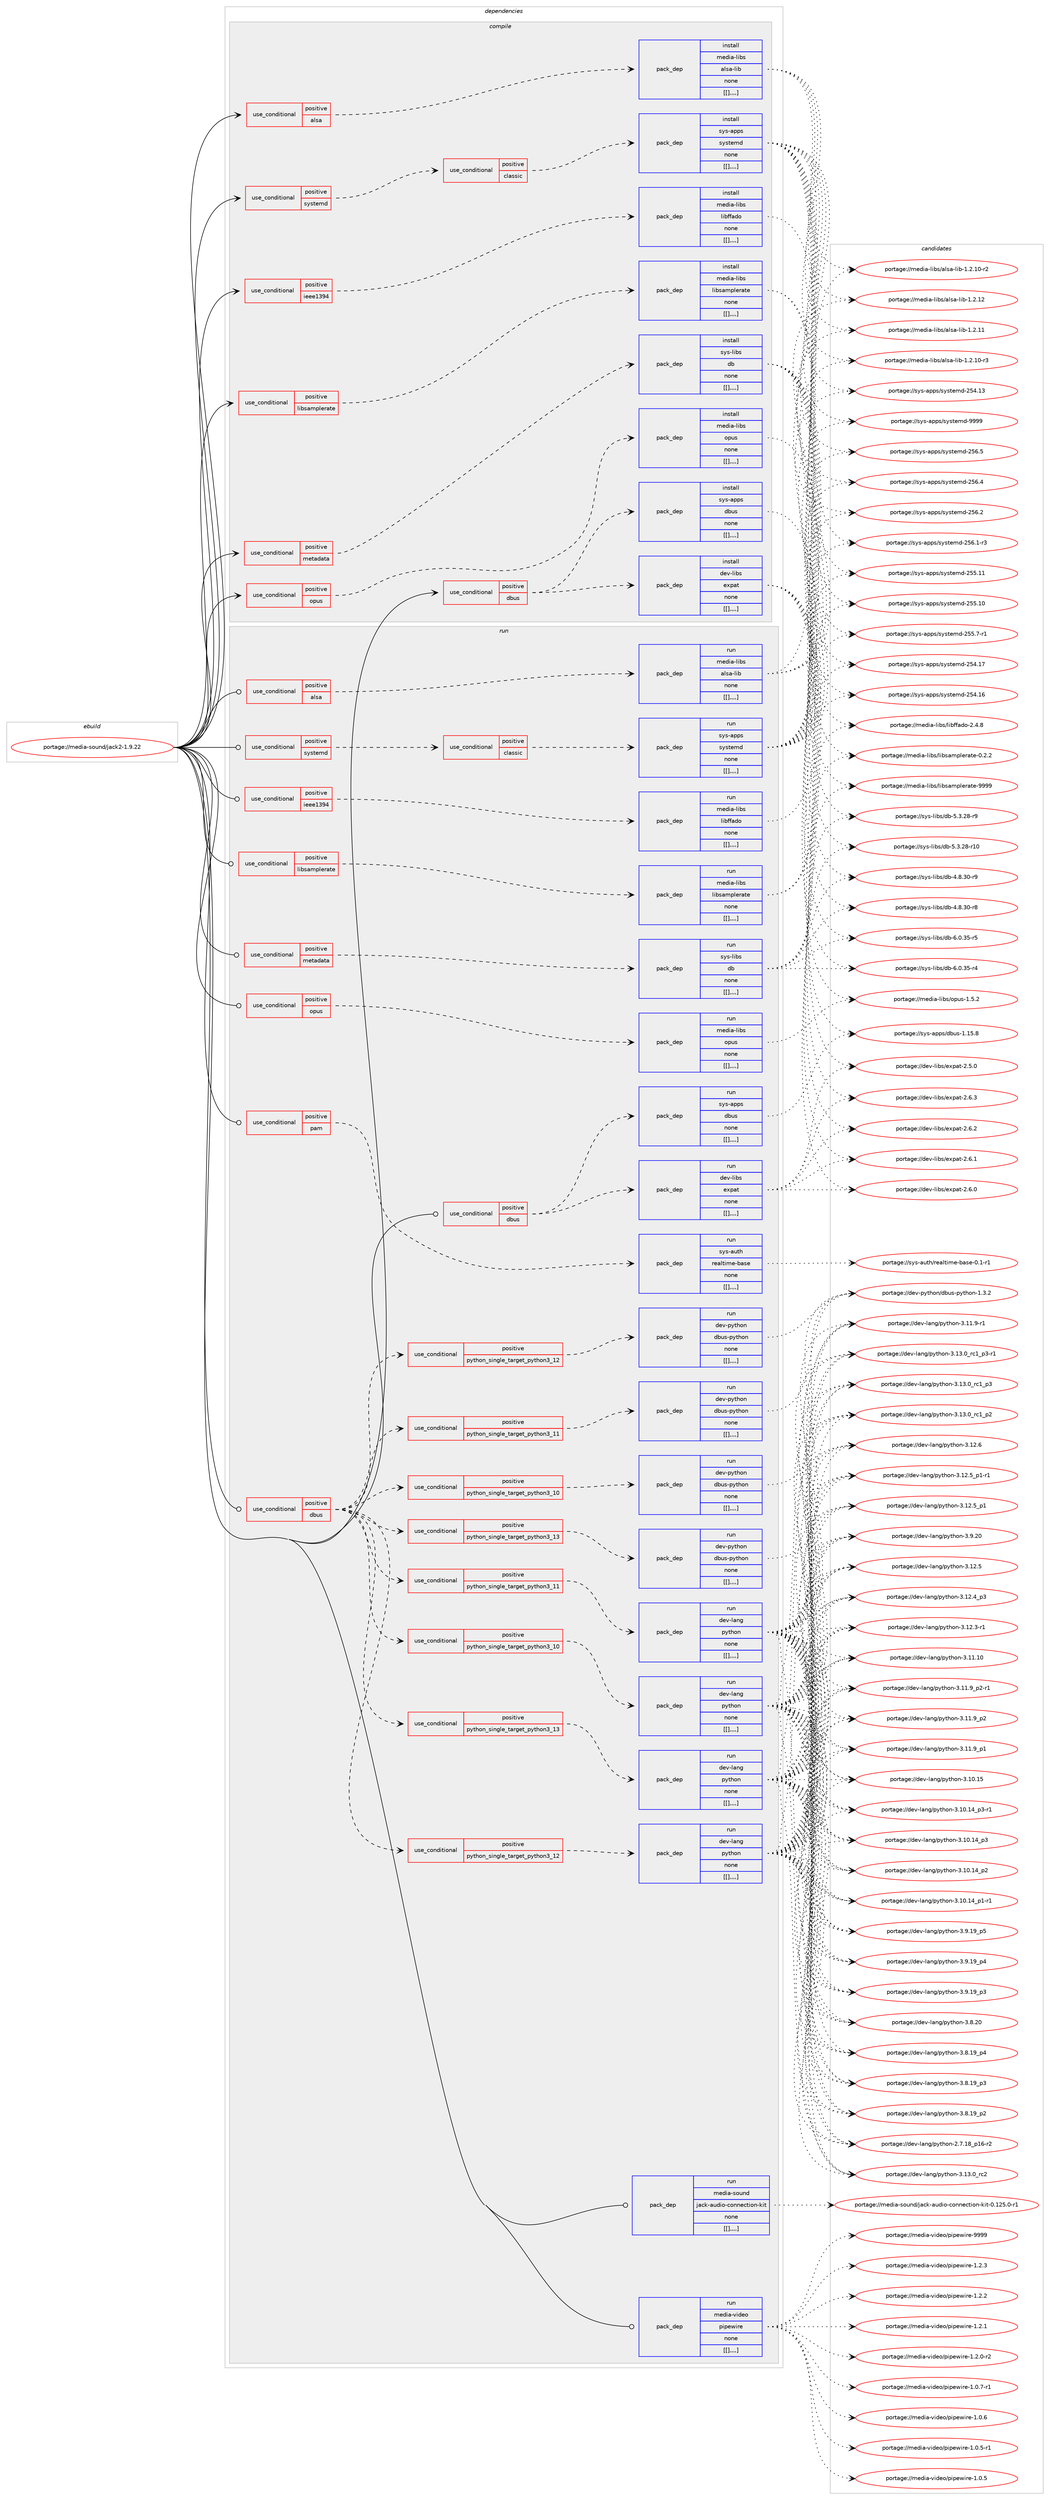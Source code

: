 digraph prolog {

# *************
# Graph options
# *************

newrank=true;
concentrate=true;
compound=true;
graph [rankdir=LR,fontname=Helvetica,fontsize=10,ranksep=1.5];#, ranksep=2.5, nodesep=0.2];
edge  [arrowhead=vee];
node  [fontname=Helvetica,fontsize=10];

# **********
# The ebuild
# **********

subgraph cluster_leftcol {
color=gray;
label=<<i>ebuild</i>>;
id [label="portage://media-sound/jack2-1.9.22", color=red, width=4, href="../media-sound/jack2-1.9.22.svg"];
}

# ****************
# The dependencies
# ****************

subgraph cluster_midcol {
color=gray;
label=<<i>dependencies</i>>;
subgraph cluster_compile {
fillcolor="#eeeeee";
style=filled;
label=<<i>compile</i>>;
subgraph cond83923 {
dependency332963 [label=<<TABLE BORDER="0" CELLBORDER="1" CELLSPACING="0" CELLPADDING="4"><TR><TD ROWSPAN="3" CELLPADDING="10">use_conditional</TD></TR><TR><TD>positive</TD></TR><TR><TD>alsa</TD></TR></TABLE>>, shape=none, color=red];
subgraph pack246423 {
dependency332964 [label=<<TABLE BORDER="0" CELLBORDER="1" CELLSPACING="0" CELLPADDING="4" WIDTH="220"><TR><TD ROWSPAN="6" CELLPADDING="30">pack_dep</TD></TR><TR><TD WIDTH="110">install</TD></TR><TR><TD>media-libs</TD></TR><TR><TD>alsa-lib</TD></TR><TR><TD>none</TD></TR><TR><TD>[[],,,,]</TD></TR></TABLE>>, shape=none, color=blue];
}
dependency332963:e -> dependency332964:w [weight=20,style="dashed",arrowhead="vee"];
}
id:e -> dependency332963:w [weight=20,style="solid",arrowhead="vee"];
subgraph cond83924 {
dependency332965 [label=<<TABLE BORDER="0" CELLBORDER="1" CELLSPACING="0" CELLPADDING="4"><TR><TD ROWSPAN="3" CELLPADDING="10">use_conditional</TD></TR><TR><TD>positive</TD></TR><TR><TD>dbus</TD></TR></TABLE>>, shape=none, color=red];
subgraph pack246424 {
dependency332966 [label=<<TABLE BORDER="0" CELLBORDER="1" CELLSPACING="0" CELLPADDING="4" WIDTH="220"><TR><TD ROWSPAN="6" CELLPADDING="30">pack_dep</TD></TR><TR><TD WIDTH="110">install</TD></TR><TR><TD>dev-libs</TD></TR><TR><TD>expat</TD></TR><TR><TD>none</TD></TR><TR><TD>[[],,,,]</TD></TR></TABLE>>, shape=none, color=blue];
}
dependency332965:e -> dependency332966:w [weight=20,style="dashed",arrowhead="vee"];
subgraph pack246425 {
dependency332967 [label=<<TABLE BORDER="0" CELLBORDER="1" CELLSPACING="0" CELLPADDING="4" WIDTH="220"><TR><TD ROWSPAN="6" CELLPADDING="30">pack_dep</TD></TR><TR><TD WIDTH="110">install</TD></TR><TR><TD>sys-apps</TD></TR><TR><TD>dbus</TD></TR><TR><TD>none</TD></TR><TR><TD>[[],,,,]</TD></TR></TABLE>>, shape=none, color=blue];
}
dependency332965:e -> dependency332967:w [weight=20,style="dashed",arrowhead="vee"];
}
id:e -> dependency332965:w [weight=20,style="solid",arrowhead="vee"];
subgraph cond83925 {
dependency332968 [label=<<TABLE BORDER="0" CELLBORDER="1" CELLSPACING="0" CELLPADDING="4"><TR><TD ROWSPAN="3" CELLPADDING="10">use_conditional</TD></TR><TR><TD>positive</TD></TR><TR><TD>ieee1394</TD></TR></TABLE>>, shape=none, color=red];
subgraph pack246426 {
dependency332969 [label=<<TABLE BORDER="0" CELLBORDER="1" CELLSPACING="0" CELLPADDING="4" WIDTH="220"><TR><TD ROWSPAN="6" CELLPADDING="30">pack_dep</TD></TR><TR><TD WIDTH="110">install</TD></TR><TR><TD>media-libs</TD></TR><TR><TD>libffado</TD></TR><TR><TD>none</TD></TR><TR><TD>[[],,,,]</TD></TR></TABLE>>, shape=none, color=blue];
}
dependency332968:e -> dependency332969:w [weight=20,style="dashed",arrowhead="vee"];
}
id:e -> dependency332968:w [weight=20,style="solid",arrowhead="vee"];
subgraph cond83926 {
dependency332970 [label=<<TABLE BORDER="0" CELLBORDER="1" CELLSPACING="0" CELLPADDING="4"><TR><TD ROWSPAN="3" CELLPADDING="10">use_conditional</TD></TR><TR><TD>positive</TD></TR><TR><TD>libsamplerate</TD></TR></TABLE>>, shape=none, color=red];
subgraph pack246427 {
dependency332971 [label=<<TABLE BORDER="0" CELLBORDER="1" CELLSPACING="0" CELLPADDING="4" WIDTH="220"><TR><TD ROWSPAN="6" CELLPADDING="30">pack_dep</TD></TR><TR><TD WIDTH="110">install</TD></TR><TR><TD>media-libs</TD></TR><TR><TD>libsamplerate</TD></TR><TR><TD>none</TD></TR><TR><TD>[[],,,,]</TD></TR></TABLE>>, shape=none, color=blue];
}
dependency332970:e -> dependency332971:w [weight=20,style="dashed",arrowhead="vee"];
}
id:e -> dependency332970:w [weight=20,style="solid",arrowhead="vee"];
subgraph cond83927 {
dependency332972 [label=<<TABLE BORDER="0" CELLBORDER="1" CELLSPACING="0" CELLPADDING="4"><TR><TD ROWSPAN="3" CELLPADDING="10">use_conditional</TD></TR><TR><TD>positive</TD></TR><TR><TD>metadata</TD></TR></TABLE>>, shape=none, color=red];
subgraph pack246428 {
dependency332973 [label=<<TABLE BORDER="0" CELLBORDER="1" CELLSPACING="0" CELLPADDING="4" WIDTH="220"><TR><TD ROWSPAN="6" CELLPADDING="30">pack_dep</TD></TR><TR><TD WIDTH="110">install</TD></TR><TR><TD>sys-libs</TD></TR><TR><TD>db</TD></TR><TR><TD>none</TD></TR><TR><TD>[[],,,,]</TD></TR></TABLE>>, shape=none, color=blue];
}
dependency332972:e -> dependency332973:w [weight=20,style="dashed",arrowhead="vee"];
}
id:e -> dependency332972:w [weight=20,style="solid",arrowhead="vee"];
subgraph cond83928 {
dependency332974 [label=<<TABLE BORDER="0" CELLBORDER="1" CELLSPACING="0" CELLPADDING="4"><TR><TD ROWSPAN="3" CELLPADDING="10">use_conditional</TD></TR><TR><TD>positive</TD></TR><TR><TD>opus</TD></TR></TABLE>>, shape=none, color=red];
subgraph pack246429 {
dependency332975 [label=<<TABLE BORDER="0" CELLBORDER="1" CELLSPACING="0" CELLPADDING="4" WIDTH="220"><TR><TD ROWSPAN="6" CELLPADDING="30">pack_dep</TD></TR><TR><TD WIDTH="110">install</TD></TR><TR><TD>media-libs</TD></TR><TR><TD>opus</TD></TR><TR><TD>none</TD></TR><TR><TD>[[],,,,]</TD></TR></TABLE>>, shape=none, color=blue];
}
dependency332974:e -> dependency332975:w [weight=20,style="dashed",arrowhead="vee"];
}
id:e -> dependency332974:w [weight=20,style="solid",arrowhead="vee"];
subgraph cond83929 {
dependency332976 [label=<<TABLE BORDER="0" CELLBORDER="1" CELLSPACING="0" CELLPADDING="4"><TR><TD ROWSPAN="3" CELLPADDING="10">use_conditional</TD></TR><TR><TD>positive</TD></TR><TR><TD>systemd</TD></TR></TABLE>>, shape=none, color=red];
subgraph cond83930 {
dependency332977 [label=<<TABLE BORDER="0" CELLBORDER="1" CELLSPACING="0" CELLPADDING="4"><TR><TD ROWSPAN="3" CELLPADDING="10">use_conditional</TD></TR><TR><TD>positive</TD></TR><TR><TD>classic</TD></TR></TABLE>>, shape=none, color=red];
subgraph pack246430 {
dependency332978 [label=<<TABLE BORDER="0" CELLBORDER="1" CELLSPACING="0" CELLPADDING="4" WIDTH="220"><TR><TD ROWSPAN="6" CELLPADDING="30">pack_dep</TD></TR><TR><TD WIDTH="110">install</TD></TR><TR><TD>sys-apps</TD></TR><TR><TD>systemd</TD></TR><TR><TD>none</TD></TR><TR><TD>[[],,,,]</TD></TR></TABLE>>, shape=none, color=blue];
}
dependency332977:e -> dependency332978:w [weight=20,style="dashed",arrowhead="vee"];
}
dependency332976:e -> dependency332977:w [weight=20,style="dashed",arrowhead="vee"];
}
id:e -> dependency332976:w [weight=20,style="solid",arrowhead="vee"];
}
subgraph cluster_compileandrun {
fillcolor="#eeeeee";
style=filled;
label=<<i>compile and run</i>>;
}
subgraph cluster_run {
fillcolor="#eeeeee";
style=filled;
label=<<i>run</i>>;
subgraph cond83931 {
dependency332979 [label=<<TABLE BORDER="0" CELLBORDER="1" CELLSPACING="0" CELLPADDING="4"><TR><TD ROWSPAN="3" CELLPADDING="10">use_conditional</TD></TR><TR><TD>positive</TD></TR><TR><TD>alsa</TD></TR></TABLE>>, shape=none, color=red];
subgraph pack246431 {
dependency332980 [label=<<TABLE BORDER="0" CELLBORDER="1" CELLSPACING="0" CELLPADDING="4" WIDTH="220"><TR><TD ROWSPAN="6" CELLPADDING="30">pack_dep</TD></TR><TR><TD WIDTH="110">run</TD></TR><TR><TD>media-libs</TD></TR><TR><TD>alsa-lib</TD></TR><TR><TD>none</TD></TR><TR><TD>[[],,,,]</TD></TR></TABLE>>, shape=none, color=blue];
}
dependency332979:e -> dependency332980:w [weight=20,style="dashed",arrowhead="vee"];
}
id:e -> dependency332979:w [weight=20,style="solid",arrowhead="odot"];
subgraph cond83932 {
dependency332981 [label=<<TABLE BORDER="0" CELLBORDER="1" CELLSPACING="0" CELLPADDING="4"><TR><TD ROWSPAN="3" CELLPADDING="10">use_conditional</TD></TR><TR><TD>positive</TD></TR><TR><TD>dbus</TD></TR></TABLE>>, shape=none, color=red];
subgraph cond83933 {
dependency332982 [label=<<TABLE BORDER="0" CELLBORDER="1" CELLSPACING="0" CELLPADDING="4"><TR><TD ROWSPAN="3" CELLPADDING="10">use_conditional</TD></TR><TR><TD>positive</TD></TR><TR><TD>python_single_target_python3_10</TD></TR></TABLE>>, shape=none, color=red];
subgraph pack246432 {
dependency332983 [label=<<TABLE BORDER="0" CELLBORDER="1" CELLSPACING="0" CELLPADDING="4" WIDTH="220"><TR><TD ROWSPAN="6" CELLPADDING="30">pack_dep</TD></TR><TR><TD WIDTH="110">run</TD></TR><TR><TD>dev-lang</TD></TR><TR><TD>python</TD></TR><TR><TD>none</TD></TR><TR><TD>[[],,,,]</TD></TR></TABLE>>, shape=none, color=blue];
}
dependency332982:e -> dependency332983:w [weight=20,style="dashed",arrowhead="vee"];
}
dependency332981:e -> dependency332982:w [weight=20,style="dashed",arrowhead="vee"];
subgraph cond83934 {
dependency332984 [label=<<TABLE BORDER="0" CELLBORDER="1" CELLSPACING="0" CELLPADDING="4"><TR><TD ROWSPAN="3" CELLPADDING="10">use_conditional</TD></TR><TR><TD>positive</TD></TR><TR><TD>python_single_target_python3_11</TD></TR></TABLE>>, shape=none, color=red];
subgraph pack246433 {
dependency332985 [label=<<TABLE BORDER="0" CELLBORDER="1" CELLSPACING="0" CELLPADDING="4" WIDTH="220"><TR><TD ROWSPAN="6" CELLPADDING="30">pack_dep</TD></TR><TR><TD WIDTH="110">run</TD></TR><TR><TD>dev-lang</TD></TR><TR><TD>python</TD></TR><TR><TD>none</TD></TR><TR><TD>[[],,,,]</TD></TR></TABLE>>, shape=none, color=blue];
}
dependency332984:e -> dependency332985:w [weight=20,style="dashed",arrowhead="vee"];
}
dependency332981:e -> dependency332984:w [weight=20,style="dashed",arrowhead="vee"];
subgraph cond83935 {
dependency332986 [label=<<TABLE BORDER="0" CELLBORDER="1" CELLSPACING="0" CELLPADDING="4"><TR><TD ROWSPAN="3" CELLPADDING="10">use_conditional</TD></TR><TR><TD>positive</TD></TR><TR><TD>python_single_target_python3_12</TD></TR></TABLE>>, shape=none, color=red];
subgraph pack246434 {
dependency332987 [label=<<TABLE BORDER="0" CELLBORDER="1" CELLSPACING="0" CELLPADDING="4" WIDTH="220"><TR><TD ROWSPAN="6" CELLPADDING="30">pack_dep</TD></TR><TR><TD WIDTH="110">run</TD></TR><TR><TD>dev-lang</TD></TR><TR><TD>python</TD></TR><TR><TD>none</TD></TR><TR><TD>[[],,,,]</TD></TR></TABLE>>, shape=none, color=blue];
}
dependency332986:e -> dependency332987:w [weight=20,style="dashed",arrowhead="vee"];
}
dependency332981:e -> dependency332986:w [weight=20,style="dashed",arrowhead="vee"];
subgraph cond83936 {
dependency332988 [label=<<TABLE BORDER="0" CELLBORDER="1" CELLSPACING="0" CELLPADDING="4"><TR><TD ROWSPAN="3" CELLPADDING="10">use_conditional</TD></TR><TR><TD>positive</TD></TR><TR><TD>python_single_target_python3_13</TD></TR></TABLE>>, shape=none, color=red];
subgraph pack246435 {
dependency332989 [label=<<TABLE BORDER="0" CELLBORDER="1" CELLSPACING="0" CELLPADDING="4" WIDTH="220"><TR><TD ROWSPAN="6" CELLPADDING="30">pack_dep</TD></TR><TR><TD WIDTH="110">run</TD></TR><TR><TD>dev-lang</TD></TR><TR><TD>python</TD></TR><TR><TD>none</TD></TR><TR><TD>[[],,,,]</TD></TR></TABLE>>, shape=none, color=blue];
}
dependency332988:e -> dependency332989:w [weight=20,style="dashed",arrowhead="vee"];
}
dependency332981:e -> dependency332988:w [weight=20,style="dashed",arrowhead="vee"];
subgraph cond83937 {
dependency332990 [label=<<TABLE BORDER="0" CELLBORDER="1" CELLSPACING="0" CELLPADDING="4"><TR><TD ROWSPAN="3" CELLPADDING="10">use_conditional</TD></TR><TR><TD>positive</TD></TR><TR><TD>python_single_target_python3_10</TD></TR></TABLE>>, shape=none, color=red];
subgraph pack246436 {
dependency332991 [label=<<TABLE BORDER="0" CELLBORDER="1" CELLSPACING="0" CELLPADDING="4" WIDTH="220"><TR><TD ROWSPAN="6" CELLPADDING="30">pack_dep</TD></TR><TR><TD WIDTH="110">run</TD></TR><TR><TD>dev-python</TD></TR><TR><TD>dbus-python</TD></TR><TR><TD>none</TD></TR><TR><TD>[[],,,,]</TD></TR></TABLE>>, shape=none, color=blue];
}
dependency332990:e -> dependency332991:w [weight=20,style="dashed",arrowhead="vee"];
}
dependency332981:e -> dependency332990:w [weight=20,style="dashed",arrowhead="vee"];
subgraph cond83938 {
dependency332992 [label=<<TABLE BORDER="0" CELLBORDER="1" CELLSPACING="0" CELLPADDING="4"><TR><TD ROWSPAN="3" CELLPADDING="10">use_conditional</TD></TR><TR><TD>positive</TD></TR><TR><TD>python_single_target_python3_11</TD></TR></TABLE>>, shape=none, color=red];
subgraph pack246437 {
dependency332993 [label=<<TABLE BORDER="0" CELLBORDER="1" CELLSPACING="0" CELLPADDING="4" WIDTH="220"><TR><TD ROWSPAN="6" CELLPADDING="30">pack_dep</TD></TR><TR><TD WIDTH="110">run</TD></TR><TR><TD>dev-python</TD></TR><TR><TD>dbus-python</TD></TR><TR><TD>none</TD></TR><TR><TD>[[],,,,]</TD></TR></TABLE>>, shape=none, color=blue];
}
dependency332992:e -> dependency332993:w [weight=20,style="dashed",arrowhead="vee"];
}
dependency332981:e -> dependency332992:w [weight=20,style="dashed",arrowhead="vee"];
subgraph cond83939 {
dependency332994 [label=<<TABLE BORDER="0" CELLBORDER="1" CELLSPACING="0" CELLPADDING="4"><TR><TD ROWSPAN="3" CELLPADDING="10">use_conditional</TD></TR><TR><TD>positive</TD></TR><TR><TD>python_single_target_python3_12</TD></TR></TABLE>>, shape=none, color=red];
subgraph pack246438 {
dependency332995 [label=<<TABLE BORDER="0" CELLBORDER="1" CELLSPACING="0" CELLPADDING="4" WIDTH="220"><TR><TD ROWSPAN="6" CELLPADDING="30">pack_dep</TD></TR><TR><TD WIDTH="110">run</TD></TR><TR><TD>dev-python</TD></TR><TR><TD>dbus-python</TD></TR><TR><TD>none</TD></TR><TR><TD>[[],,,,]</TD></TR></TABLE>>, shape=none, color=blue];
}
dependency332994:e -> dependency332995:w [weight=20,style="dashed",arrowhead="vee"];
}
dependency332981:e -> dependency332994:w [weight=20,style="dashed",arrowhead="vee"];
subgraph cond83940 {
dependency332996 [label=<<TABLE BORDER="0" CELLBORDER="1" CELLSPACING="0" CELLPADDING="4"><TR><TD ROWSPAN="3" CELLPADDING="10">use_conditional</TD></TR><TR><TD>positive</TD></TR><TR><TD>python_single_target_python3_13</TD></TR></TABLE>>, shape=none, color=red];
subgraph pack246439 {
dependency332997 [label=<<TABLE BORDER="0" CELLBORDER="1" CELLSPACING="0" CELLPADDING="4" WIDTH="220"><TR><TD ROWSPAN="6" CELLPADDING="30">pack_dep</TD></TR><TR><TD WIDTH="110">run</TD></TR><TR><TD>dev-python</TD></TR><TR><TD>dbus-python</TD></TR><TR><TD>none</TD></TR><TR><TD>[[],,,,]</TD></TR></TABLE>>, shape=none, color=blue];
}
dependency332996:e -> dependency332997:w [weight=20,style="dashed",arrowhead="vee"];
}
dependency332981:e -> dependency332996:w [weight=20,style="dashed",arrowhead="vee"];
}
id:e -> dependency332981:w [weight=20,style="solid",arrowhead="odot"];
subgraph cond83941 {
dependency332998 [label=<<TABLE BORDER="0" CELLBORDER="1" CELLSPACING="0" CELLPADDING="4"><TR><TD ROWSPAN="3" CELLPADDING="10">use_conditional</TD></TR><TR><TD>positive</TD></TR><TR><TD>dbus</TD></TR></TABLE>>, shape=none, color=red];
subgraph pack246440 {
dependency332999 [label=<<TABLE BORDER="0" CELLBORDER="1" CELLSPACING="0" CELLPADDING="4" WIDTH="220"><TR><TD ROWSPAN="6" CELLPADDING="30">pack_dep</TD></TR><TR><TD WIDTH="110">run</TD></TR><TR><TD>dev-libs</TD></TR><TR><TD>expat</TD></TR><TR><TD>none</TD></TR><TR><TD>[[],,,,]</TD></TR></TABLE>>, shape=none, color=blue];
}
dependency332998:e -> dependency332999:w [weight=20,style="dashed",arrowhead="vee"];
subgraph pack246441 {
dependency333000 [label=<<TABLE BORDER="0" CELLBORDER="1" CELLSPACING="0" CELLPADDING="4" WIDTH="220"><TR><TD ROWSPAN="6" CELLPADDING="30">pack_dep</TD></TR><TR><TD WIDTH="110">run</TD></TR><TR><TD>sys-apps</TD></TR><TR><TD>dbus</TD></TR><TR><TD>none</TD></TR><TR><TD>[[],,,,]</TD></TR></TABLE>>, shape=none, color=blue];
}
dependency332998:e -> dependency333000:w [weight=20,style="dashed",arrowhead="vee"];
}
id:e -> dependency332998:w [weight=20,style="solid",arrowhead="odot"];
subgraph cond83942 {
dependency333001 [label=<<TABLE BORDER="0" CELLBORDER="1" CELLSPACING="0" CELLPADDING="4"><TR><TD ROWSPAN="3" CELLPADDING="10">use_conditional</TD></TR><TR><TD>positive</TD></TR><TR><TD>ieee1394</TD></TR></TABLE>>, shape=none, color=red];
subgraph pack246442 {
dependency333002 [label=<<TABLE BORDER="0" CELLBORDER="1" CELLSPACING="0" CELLPADDING="4" WIDTH="220"><TR><TD ROWSPAN="6" CELLPADDING="30">pack_dep</TD></TR><TR><TD WIDTH="110">run</TD></TR><TR><TD>media-libs</TD></TR><TR><TD>libffado</TD></TR><TR><TD>none</TD></TR><TR><TD>[[],,,,]</TD></TR></TABLE>>, shape=none, color=blue];
}
dependency333001:e -> dependency333002:w [weight=20,style="dashed",arrowhead="vee"];
}
id:e -> dependency333001:w [weight=20,style="solid",arrowhead="odot"];
subgraph cond83943 {
dependency333003 [label=<<TABLE BORDER="0" CELLBORDER="1" CELLSPACING="0" CELLPADDING="4"><TR><TD ROWSPAN="3" CELLPADDING="10">use_conditional</TD></TR><TR><TD>positive</TD></TR><TR><TD>libsamplerate</TD></TR></TABLE>>, shape=none, color=red];
subgraph pack246443 {
dependency333004 [label=<<TABLE BORDER="0" CELLBORDER="1" CELLSPACING="0" CELLPADDING="4" WIDTH="220"><TR><TD ROWSPAN="6" CELLPADDING="30">pack_dep</TD></TR><TR><TD WIDTH="110">run</TD></TR><TR><TD>media-libs</TD></TR><TR><TD>libsamplerate</TD></TR><TR><TD>none</TD></TR><TR><TD>[[],,,,]</TD></TR></TABLE>>, shape=none, color=blue];
}
dependency333003:e -> dependency333004:w [weight=20,style="dashed",arrowhead="vee"];
}
id:e -> dependency333003:w [weight=20,style="solid",arrowhead="odot"];
subgraph cond83944 {
dependency333005 [label=<<TABLE BORDER="0" CELLBORDER="1" CELLSPACING="0" CELLPADDING="4"><TR><TD ROWSPAN="3" CELLPADDING="10">use_conditional</TD></TR><TR><TD>positive</TD></TR><TR><TD>metadata</TD></TR></TABLE>>, shape=none, color=red];
subgraph pack246444 {
dependency333006 [label=<<TABLE BORDER="0" CELLBORDER="1" CELLSPACING="0" CELLPADDING="4" WIDTH="220"><TR><TD ROWSPAN="6" CELLPADDING="30">pack_dep</TD></TR><TR><TD WIDTH="110">run</TD></TR><TR><TD>sys-libs</TD></TR><TR><TD>db</TD></TR><TR><TD>none</TD></TR><TR><TD>[[],,,,]</TD></TR></TABLE>>, shape=none, color=blue];
}
dependency333005:e -> dependency333006:w [weight=20,style="dashed",arrowhead="vee"];
}
id:e -> dependency333005:w [weight=20,style="solid",arrowhead="odot"];
subgraph cond83945 {
dependency333007 [label=<<TABLE BORDER="0" CELLBORDER="1" CELLSPACING="0" CELLPADDING="4"><TR><TD ROWSPAN="3" CELLPADDING="10">use_conditional</TD></TR><TR><TD>positive</TD></TR><TR><TD>opus</TD></TR></TABLE>>, shape=none, color=red];
subgraph pack246445 {
dependency333008 [label=<<TABLE BORDER="0" CELLBORDER="1" CELLSPACING="0" CELLPADDING="4" WIDTH="220"><TR><TD ROWSPAN="6" CELLPADDING="30">pack_dep</TD></TR><TR><TD WIDTH="110">run</TD></TR><TR><TD>media-libs</TD></TR><TR><TD>opus</TD></TR><TR><TD>none</TD></TR><TR><TD>[[],,,,]</TD></TR></TABLE>>, shape=none, color=blue];
}
dependency333007:e -> dependency333008:w [weight=20,style="dashed",arrowhead="vee"];
}
id:e -> dependency333007:w [weight=20,style="solid",arrowhead="odot"];
subgraph cond83946 {
dependency333009 [label=<<TABLE BORDER="0" CELLBORDER="1" CELLSPACING="0" CELLPADDING="4"><TR><TD ROWSPAN="3" CELLPADDING="10">use_conditional</TD></TR><TR><TD>positive</TD></TR><TR><TD>pam</TD></TR></TABLE>>, shape=none, color=red];
subgraph pack246446 {
dependency333010 [label=<<TABLE BORDER="0" CELLBORDER="1" CELLSPACING="0" CELLPADDING="4" WIDTH="220"><TR><TD ROWSPAN="6" CELLPADDING="30">pack_dep</TD></TR><TR><TD WIDTH="110">run</TD></TR><TR><TD>sys-auth</TD></TR><TR><TD>realtime-base</TD></TR><TR><TD>none</TD></TR><TR><TD>[[],,,,]</TD></TR></TABLE>>, shape=none, color=blue];
}
dependency333009:e -> dependency333010:w [weight=20,style="dashed",arrowhead="vee"];
}
id:e -> dependency333009:w [weight=20,style="solid",arrowhead="odot"];
subgraph cond83947 {
dependency333011 [label=<<TABLE BORDER="0" CELLBORDER="1" CELLSPACING="0" CELLPADDING="4"><TR><TD ROWSPAN="3" CELLPADDING="10">use_conditional</TD></TR><TR><TD>positive</TD></TR><TR><TD>systemd</TD></TR></TABLE>>, shape=none, color=red];
subgraph cond83948 {
dependency333012 [label=<<TABLE BORDER="0" CELLBORDER="1" CELLSPACING="0" CELLPADDING="4"><TR><TD ROWSPAN="3" CELLPADDING="10">use_conditional</TD></TR><TR><TD>positive</TD></TR><TR><TD>classic</TD></TR></TABLE>>, shape=none, color=red];
subgraph pack246447 {
dependency333013 [label=<<TABLE BORDER="0" CELLBORDER="1" CELLSPACING="0" CELLPADDING="4" WIDTH="220"><TR><TD ROWSPAN="6" CELLPADDING="30">pack_dep</TD></TR><TR><TD WIDTH="110">run</TD></TR><TR><TD>sys-apps</TD></TR><TR><TD>systemd</TD></TR><TR><TD>none</TD></TR><TR><TD>[[],,,,]</TD></TR></TABLE>>, shape=none, color=blue];
}
dependency333012:e -> dependency333013:w [weight=20,style="dashed",arrowhead="vee"];
}
dependency333011:e -> dependency333012:w [weight=20,style="dashed",arrowhead="vee"];
}
id:e -> dependency333011:w [weight=20,style="solid",arrowhead="odot"];
subgraph pack246448 {
dependency333014 [label=<<TABLE BORDER="0" CELLBORDER="1" CELLSPACING="0" CELLPADDING="4" WIDTH="220"><TR><TD ROWSPAN="6" CELLPADDING="30">pack_dep</TD></TR><TR><TD WIDTH="110">run</TD></TR><TR><TD>media-sound</TD></TR><TR><TD>jack-audio-connection-kit</TD></TR><TR><TD>none</TD></TR><TR><TD>[[],,,,]</TD></TR></TABLE>>, shape=none, color=blue];
}
id:e -> dependency333014:w [weight=20,style="solid",arrowhead="odot"];
subgraph pack246449 {
dependency333015 [label=<<TABLE BORDER="0" CELLBORDER="1" CELLSPACING="0" CELLPADDING="4" WIDTH="220"><TR><TD ROWSPAN="6" CELLPADDING="30">pack_dep</TD></TR><TR><TD WIDTH="110">run</TD></TR><TR><TD>media-video</TD></TR><TR><TD>pipewire</TD></TR><TR><TD>none</TD></TR><TR><TD>[[],,,,]</TD></TR></TABLE>>, shape=none, color=blue];
}
id:e -> dependency333015:w [weight=20,style="solid",arrowhead="odot"];
}
}

# **************
# The candidates
# **************

subgraph cluster_choices {
rank=same;
color=gray;
label=<<i>candidates</i>>;

subgraph choice246423 {
color=black;
nodesep=1;
choice109101100105974510810598115479710811597451081059845494650464950 [label="portage://media-libs/alsa-lib-1.2.12", color=red, width=4,href="../media-libs/alsa-lib-1.2.12.svg"];
choice109101100105974510810598115479710811597451081059845494650464949 [label="portage://media-libs/alsa-lib-1.2.11", color=red, width=4,href="../media-libs/alsa-lib-1.2.11.svg"];
choice1091011001059745108105981154797108115974510810598454946504649484511451 [label="portage://media-libs/alsa-lib-1.2.10-r3", color=red, width=4,href="../media-libs/alsa-lib-1.2.10-r3.svg"];
choice1091011001059745108105981154797108115974510810598454946504649484511450 [label="portage://media-libs/alsa-lib-1.2.10-r2", color=red, width=4,href="../media-libs/alsa-lib-1.2.10-r2.svg"];
dependency332964:e -> choice109101100105974510810598115479710811597451081059845494650464950:w [style=dotted,weight="100"];
dependency332964:e -> choice109101100105974510810598115479710811597451081059845494650464949:w [style=dotted,weight="100"];
dependency332964:e -> choice1091011001059745108105981154797108115974510810598454946504649484511451:w [style=dotted,weight="100"];
dependency332964:e -> choice1091011001059745108105981154797108115974510810598454946504649484511450:w [style=dotted,weight="100"];
}
subgraph choice246424 {
color=black;
nodesep=1;
choice10010111845108105981154710112011297116455046544651 [label="portage://dev-libs/expat-2.6.3", color=red, width=4,href="../dev-libs/expat-2.6.3.svg"];
choice10010111845108105981154710112011297116455046544650 [label="portage://dev-libs/expat-2.6.2", color=red, width=4,href="../dev-libs/expat-2.6.2.svg"];
choice10010111845108105981154710112011297116455046544649 [label="portage://dev-libs/expat-2.6.1", color=red, width=4,href="../dev-libs/expat-2.6.1.svg"];
choice10010111845108105981154710112011297116455046544648 [label="portage://dev-libs/expat-2.6.0", color=red, width=4,href="../dev-libs/expat-2.6.0.svg"];
choice10010111845108105981154710112011297116455046534648 [label="portage://dev-libs/expat-2.5.0", color=red, width=4,href="../dev-libs/expat-2.5.0.svg"];
dependency332966:e -> choice10010111845108105981154710112011297116455046544651:w [style=dotted,weight="100"];
dependency332966:e -> choice10010111845108105981154710112011297116455046544650:w [style=dotted,weight="100"];
dependency332966:e -> choice10010111845108105981154710112011297116455046544649:w [style=dotted,weight="100"];
dependency332966:e -> choice10010111845108105981154710112011297116455046544648:w [style=dotted,weight="100"];
dependency332966:e -> choice10010111845108105981154710112011297116455046534648:w [style=dotted,weight="100"];
}
subgraph choice246425 {
color=black;
nodesep=1;
choice1151211154597112112115471009811711545494649534656 [label="portage://sys-apps/dbus-1.15.8", color=red, width=4,href="../sys-apps/dbus-1.15.8.svg"];
dependency332967:e -> choice1151211154597112112115471009811711545494649534656:w [style=dotted,weight="100"];
}
subgraph choice246426 {
color=black;
nodesep=1;
choice109101100105974510810598115471081059810210297100111455046524656 [label="portage://media-libs/libffado-2.4.8", color=red, width=4,href="../media-libs/libffado-2.4.8.svg"];
dependency332969:e -> choice109101100105974510810598115471081059810210297100111455046524656:w [style=dotted,weight="100"];
}
subgraph choice246427 {
color=black;
nodesep=1;
choice109101100105974510810598115471081059811597109112108101114971161014557575757 [label="portage://media-libs/libsamplerate-9999", color=red, width=4,href="../media-libs/libsamplerate-9999.svg"];
choice10910110010597451081059811547108105981159710911210810111497116101454846504650 [label="portage://media-libs/libsamplerate-0.2.2", color=red, width=4,href="../media-libs/libsamplerate-0.2.2.svg"];
dependency332971:e -> choice109101100105974510810598115471081059811597109112108101114971161014557575757:w [style=dotted,weight="100"];
dependency332971:e -> choice10910110010597451081059811547108105981159710911210810111497116101454846504650:w [style=dotted,weight="100"];
}
subgraph choice246428 {
color=black;
nodesep=1;
choice11512111545108105981154710098455446484651534511453 [label="portage://sys-libs/db-6.0.35-r5", color=red, width=4,href="../sys-libs/db-6.0.35-r5.svg"];
choice11512111545108105981154710098455446484651534511452 [label="portage://sys-libs/db-6.0.35-r4", color=red, width=4,href="../sys-libs/db-6.0.35-r4.svg"];
choice11512111545108105981154710098455346514650564511457 [label="portage://sys-libs/db-5.3.28-r9", color=red, width=4,href="../sys-libs/db-5.3.28-r9.svg"];
choice1151211154510810598115471009845534651465056451144948 [label="portage://sys-libs/db-5.3.28-r10", color=red, width=4,href="../sys-libs/db-5.3.28-r10.svg"];
choice11512111545108105981154710098455246564651484511457 [label="portage://sys-libs/db-4.8.30-r9", color=red, width=4,href="../sys-libs/db-4.8.30-r9.svg"];
choice11512111545108105981154710098455246564651484511456 [label="portage://sys-libs/db-4.8.30-r8", color=red, width=4,href="../sys-libs/db-4.8.30-r8.svg"];
dependency332973:e -> choice11512111545108105981154710098455446484651534511453:w [style=dotted,weight="100"];
dependency332973:e -> choice11512111545108105981154710098455446484651534511452:w [style=dotted,weight="100"];
dependency332973:e -> choice11512111545108105981154710098455346514650564511457:w [style=dotted,weight="100"];
dependency332973:e -> choice1151211154510810598115471009845534651465056451144948:w [style=dotted,weight="100"];
dependency332973:e -> choice11512111545108105981154710098455246564651484511457:w [style=dotted,weight="100"];
dependency332973:e -> choice11512111545108105981154710098455246564651484511456:w [style=dotted,weight="100"];
}
subgraph choice246429 {
color=black;
nodesep=1;
choice10910110010597451081059811547111112117115454946534650 [label="portage://media-libs/opus-1.5.2", color=red, width=4,href="../media-libs/opus-1.5.2.svg"];
dependency332975:e -> choice10910110010597451081059811547111112117115454946534650:w [style=dotted,weight="100"];
}
subgraph choice246430 {
color=black;
nodesep=1;
choice1151211154597112112115471151211151161011091004557575757 [label="portage://sys-apps/systemd-9999", color=red, width=4,href="../sys-apps/systemd-9999.svg"];
choice115121115459711211211547115121115116101109100455053544653 [label="portage://sys-apps/systemd-256.5", color=red, width=4,href="../sys-apps/systemd-256.5.svg"];
choice115121115459711211211547115121115116101109100455053544652 [label="portage://sys-apps/systemd-256.4", color=red, width=4,href="../sys-apps/systemd-256.4.svg"];
choice115121115459711211211547115121115116101109100455053544650 [label="portage://sys-apps/systemd-256.2", color=red, width=4,href="../sys-apps/systemd-256.2.svg"];
choice1151211154597112112115471151211151161011091004550535446494511451 [label="portage://sys-apps/systemd-256.1-r3", color=red, width=4,href="../sys-apps/systemd-256.1-r3.svg"];
choice11512111545971121121154711512111511610110910045505353464949 [label="portage://sys-apps/systemd-255.11", color=red, width=4,href="../sys-apps/systemd-255.11.svg"];
choice11512111545971121121154711512111511610110910045505353464948 [label="portage://sys-apps/systemd-255.10", color=red, width=4,href="../sys-apps/systemd-255.10.svg"];
choice1151211154597112112115471151211151161011091004550535346554511449 [label="portage://sys-apps/systemd-255.7-r1", color=red, width=4,href="../sys-apps/systemd-255.7-r1.svg"];
choice11512111545971121121154711512111511610110910045505352464955 [label="portage://sys-apps/systemd-254.17", color=red, width=4,href="../sys-apps/systemd-254.17.svg"];
choice11512111545971121121154711512111511610110910045505352464954 [label="portage://sys-apps/systemd-254.16", color=red, width=4,href="../sys-apps/systemd-254.16.svg"];
choice11512111545971121121154711512111511610110910045505352464951 [label="portage://sys-apps/systemd-254.13", color=red, width=4,href="../sys-apps/systemd-254.13.svg"];
dependency332978:e -> choice1151211154597112112115471151211151161011091004557575757:w [style=dotted,weight="100"];
dependency332978:e -> choice115121115459711211211547115121115116101109100455053544653:w [style=dotted,weight="100"];
dependency332978:e -> choice115121115459711211211547115121115116101109100455053544652:w [style=dotted,weight="100"];
dependency332978:e -> choice115121115459711211211547115121115116101109100455053544650:w [style=dotted,weight="100"];
dependency332978:e -> choice1151211154597112112115471151211151161011091004550535446494511451:w [style=dotted,weight="100"];
dependency332978:e -> choice11512111545971121121154711512111511610110910045505353464949:w [style=dotted,weight="100"];
dependency332978:e -> choice11512111545971121121154711512111511610110910045505353464948:w [style=dotted,weight="100"];
dependency332978:e -> choice1151211154597112112115471151211151161011091004550535346554511449:w [style=dotted,weight="100"];
dependency332978:e -> choice11512111545971121121154711512111511610110910045505352464955:w [style=dotted,weight="100"];
dependency332978:e -> choice11512111545971121121154711512111511610110910045505352464954:w [style=dotted,weight="100"];
dependency332978:e -> choice11512111545971121121154711512111511610110910045505352464951:w [style=dotted,weight="100"];
}
subgraph choice246431 {
color=black;
nodesep=1;
choice109101100105974510810598115479710811597451081059845494650464950 [label="portage://media-libs/alsa-lib-1.2.12", color=red, width=4,href="../media-libs/alsa-lib-1.2.12.svg"];
choice109101100105974510810598115479710811597451081059845494650464949 [label="portage://media-libs/alsa-lib-1.2.11", color=red, width=4,href="../media-libs/alsa-lib-1.2.11.svg"];
choice1091011001059745108105981154797108115974510810598454946504649484511451 [label="portage://media-libs/alsa-lib-1.2.10-r3", color=red, width=4,href="../media-libs/alsa-lib-1.2.10-r3.svg"];
choice1091011001059745108105981154797108115974510810598454946504649484511450 [label="portage://media-libs/alsa-lib-1.2.10-r2", color=red, width=4,href="../media-libs/alsa-lib-1.2.10-r2.svg"];
dependency332980:e -> choice109101100105974510810598115479710811597451081059845494650464950:w [style=dotted,weight="100"];
dependency332980:e -> choice109101100105974510810598115479710811597451081059845494650464949:w [style=dotted,weight="100"];
dependency332980:e -> choice1091011001059745108105981154797108115974510810598454946504649484511451:w [style=dotted,weight="100"];
dependency332980:e -> choice1091011001059745108105981154797108115974510810598454946504649484511450:w [style=dotted,weight="100"];
}
subgraph choice246432 {
color=black;
nodesep=1;
choice10010111845108971101034711212111610411111045514649514648951149950 [label="portage://dev-lang/python-3.13.0_rc2", color=red, width=4,href="../dev-lang/python-3.13.0_rc2.svg"];
choice1001011184510897110103471121211161041111104551464951464895114994995112514511449 [label="portage://dev-lang/python-3.13.0_rc1_p3-r1", color=red, width=4,href="../dev-lang/python-3.13.0_rc1_p3-r1.svg"];
choice100101118451089711010347112121116104111110455146495146489511499499511251 [label="portage://dev-lang/python-3.13.0_rc1_p3", color=red, width=4,href="../dev-lang/python-3.13.0_rc1_p3.svg"];
choice100101118451089711010347112121116104111110455146495146489511499499511250 [label="portage://dev-lang/python-3.13.0_rc1_p2", color=red, width=4,href="../dev-lang/python-3.13.0_rc1_p2.svg"];
choice10010111845108971101034711212111610411111045514649504654 [label="portage://dev-lang/python-3.12.6", color=red, width=4,href="../dev-lang/python-3.12.6.svg"];
choice1001011184510897110103471121211161041111104551464950465395112494511449 [label="portage://dev-lang/python-3.12.5_p1-r1", color=red, width=4,href="../dev-lang/python-3.12.5_p1-r1.svg"];
choice100101118451089711010347112121116104111110455146495046539511249 [label="portage://dev-lang/python-3.12.5_p1", color=red, width=4,href="../dev-lang/python-3.12.5_p1.svg"];
choice10010111845108971101034711212111610411111045514649504653 [label="portage://dev-lang/python-3.12.5", color=red, width=4,href="../dev-lang/python-3.12.5.svg"];
choice100101118451089711010347112121116104111110455146495046529511251 [label="portage://dev-lang/python-3.12.4_p3", color=red, width=4,href="../dev-lang/python-3.12.4_p3.svg"];
choice100101118451089711010347112121116104111110455146495046514511449 [label="portage://dev-lang/python-3.12.3-r1", color=red, width=4,href="../dev-lang/python-3.12.3-r1.svg"];
choice1001011184510897110103471121211161041111104551464949464948 [label="portage://dev-lang/python-3.11.10", color=red, width=4,href="../dev-lang/python-3.11.10.svg"];
choice1001011184510897110103471121211161041111104551464949465795112504511449 [label="portage://dev-lang/python-3.11.9_p2-r1", color=red, width=4,href="../dev-lang/python-3.11.9_p2-r1.svg"];
choice100101118451089711010347112121116104111110455146494946579511250 [label="portage://dev-lang/python-3.11.9_p2", color=red, width=4,href="../dev-lang/python-3.11.9_p2.svg"];
choice100101118451089711010347112121116104111110455146494946579511249 [label="portage://dev-lang/python-3.11.9_p1", color=red, width=4,href="../dev-lang/python-3.11.9_p1.svg"];
choice100101118451089711010347112121116104111110455146494946574511449 [label="portage://dev-lang/python-3.11.9-r1", color=red, width=4,href="../dev-lang/python-3.11.9-r1.svg"];
choice1001011184510897110103471121211161041111104551464948464953 [label="portage://dev-lang/python-3.10.15", color=red, width=4,href="../dev-lang/python-3.10.15.svg"];
choice100101118451089711010347112121116104111110455146494846495295112514511449 [label="portage://dev-lang/python-3.10.14_p3-r1", color=red, width=4,href="../dev-lang/python-3.10.14_p3-r1.svg"];
choice10010111845108971101034711212111610411111045514649484649529511251 [label="portage://dev-lang/python-3.10.14_p3", color=red, width=4,href="../dev-lang/python-3.10.14_p3.svg"];
choice10010111845108971101034711212111610411111045514649484649529511250 [label="portage://dev-lang/python-3.10.14_p2", color=red, width=4,href="../dev-lang/python-3.10.14_p2.svg"];
choice100101118451089711010347112121116104111110455146494846495295112494511449 [label="portage://dev-lang/python-3.10.14_p1-r1", color=red, width=4,href="../dev-lang/python-3.10.14_p1-r1.svg"];
choice10010111845108971101034711212111610411111045514657465048 [label="portage://dev-lang/python-3.9.20", color=red, width=4,href="../dev-lang/python-3.9.20.svg"];
choice100101118451089711010347112121116104111110455146574649579511253 [label="portage://dev-lang/python-3.9.19_p5", color=red, width=4,href="../dev-lang/python-3.9.19_p5.svg"];
choice100101118451089711010347112121116104111110455146574649579511252 [label="portage://dev-lang/python-3.9.19_p4", color=red, width=4,href="../dev-lang/python-3.9.19_p4.svg"];
choice100101118451089711010347112121116104111110455146574649579511251 [label="portage://dev-lang/python-3.9.19_p3", color=red, width=4,href="../dev-lang/python-3.9.19_p3.svg"];
choice10010111845108971101034711212111610411111045514656465048 [label="portage://dev-lang/python-3.8.20", color=red, width=4,href="../dev-lang/python-3.8.20.svg"];
choice100101118451089711010347112121116104111110455146564649579511252 [label="portage://dev-lang/python-3.8.19_p4", color=red, width=4,href="../dev-lang/python-3.8.19_p4.svg"];
choice100101118451089711010347112121116104111110455146564649579511251 [label="portage://dev-lang/python-3.8.19_p3", color=red, width=4,href="../dev-lang/python-3.8.19_p3.svg"];
choice100101118451089711010347112121116104111110455146564649579511250 [label="portage://dev-lang/python-3.8.19_p2", color=red, width=4,href="../dev-lang/python-3.8.19_p2.svg"];
choice100101118451089711010347112121116104111110455046554649569511249544511450 [label="portage://dev-lang/python-2.7.18_p16-r2", color=red, width=4,href="../dev-lang/python-2.7.18_p16-r2.svg"];
dependency332983:e -> choice10010111845108971101034711212111610411111045514649514648951149950:w [style=dotted,weight="100"];
dependency332983:e -> choice1001011184510897110103471121211161041111104551464951464895114994995112514511449:w [style=dotted,weight="100"];
dependency332983:e -> choice100101118451089711010347112121116104111110455146495146489511499499511251:w [style=dotted,weight="100"];
dependency332983:e -> choice100101118451089711010347112121116104111110455146495146489511499499511250:w [style=dotted,weight="100"];
dependency332983:e -> choice10010111845108971101034711212111610411111045514649504654:w [style=dotted,weight="100"];
dependency332983:e -> choice1001011184510897110103471121211161041111104551464950465395112494511449:w [style=dotted,weight="100"];
dependency332983:e -> choice100101118451089711010347112121116104111110455146495046539511249:w [style=dotted,weight="100"];
dependency332983:e -> choice10010111845108971101034711212111610411111045514649504653:w [style=dotted,weight="100"];
dependency332983:e -> choice100101118451089711010347112121116104111110455146495046529511251:w [style=dotted,weight="100"];
dependency332983:e -> choice100101118451089711010347112121116104111110455146495046514511449:w [style=dotted,weight="100"];
dependency332983:e -> choice1001011184510897110103471121211161041111104551464949464948:w [style=dotted,weight="100"];
dependency332983:e -> choice1001011184510897110103471121211161041111104551464949465795112504511449:w [style=dotted,weight="100"];
dependency332983:e -> choice100101118451089711010347112121116104111110455146494946579511250:w [style=dotted,weight="100"];
dependency332983:e -> choice100101118451089711010347112121116104111110455146494946579511249:w [style=dotted,weight="100"];
dependency332983:e -> choice100101118451089711010347112121116104111110455146494946574511449:w [style=dotted,weight="100"];
dependency332983:e -> choice1001011184510897110103471121211161041111104551464948464953:w [style=dotted,weight="100"];
dependency332983:e -> choice100101118451089711010347112121116104111110455146494846495295112514511449:w [style=dotted,weight="100"];
dependency332983:e -> choice10010111845108971101034711212111610411111045514649484649529511251:w [style=dotted,weight="100"];
dependency332983:e -> choice10010111845108971101034711212111610411111045514649484649529511250:w [style=dotted,weight="100"];
dependency332983:e -> choice100101118451089711010347112121116104111110455146494846495295112494511449:w [style=dotted,weight="100"];
dependency332983:e -> choice10010111845108971101034711212111610411111045514657465048:w [style=dotted,weight="100"];
dependency332983:e -> choice100101118451089711010347112121116104111110455146574649579511253:w [style=dotted,weight="100"];
dependency332983:e -> choice100101118451089711010347112121116104111110455146574649579511252:w [style=dotted,weight="100"];
dependency332983:e -> choice100101118451089711010347112121116104111110455146574649579511251:w [style=dotted,weight="100"];
dependency332983:e -> choice10010111845108971101034711212111610411111045514656465048:w [style=dotted,weight="100"];
dependency332983:e -> choice100101118451089711010347112121116104111110455146564649579511252:w [style=dotted,weight="100"];
dependency332983:e -> choice100101118451089711010347112121116104111110455146564649579511251:w [style=dotted,weight="100"];
dependency332983:e -> choice100101118451089711010347112121116104111110455146564649579511250:w [style=dotted,weight="100"];
dependency332983:e -> choice100101118451089711010347112121116104111110455046554649569511249544511450:w [style=dotted,weight="100"];
}
subgraph choice246433 {
color=black;
nodesep=1;
choice10010111845108971101034711212111610411111045514649514648951149950 [label="portage://dev-lang/python-3.13.0_rc2", color=red, width=4,href="../dev-lang/python-3.13.0_rc2.svg"];
choice1001011184510897110103471121211161041111104551464951464895114994995112514511449 [label="portage://dev-lang/python-3.13.0_rc1_p3-r1", color=red, width=4,href="../dev-lang/python-3.13.0_rc1_p3-r1.svg"];
choice100101118451089711010347112121116104111110455146495146489511499499511251 [label="portage://dev-lang/python-3.13.0_rc1_p3", color=red, width=4,href="../dev-lang/python-3.13.0_rc1_p3.svg"];
choice100101118451089711010347112121116104111110455146495146489511499499511250 [label="portage://dev-lang/python-3.13.0_rc1_p2", color=red, width=4,href="../dev-lang/python-3.13.0_rc1_p2.svg"];
choice10010111845108971101034711212111610411111045514649504654 [label="portage://dev-lang/python-3.12.6", color=red, width=4,href="../dev-lang/python-3.12.6.svg"];
choice1001011184510897110103471121211161041111104551464950465395112494511449 [label="portage://dev-lang/python-3.12.5_p1-r1", color=red, width=4,href="../dev-lang/python-3.12.5_p1-r1.svg"];
choice100101118451089711010347112121116104111110455146495046539511249 [label="portage://dev-lang/python-3.12.5_p1", color=red, width=4,href="../dev-lang/python-3.12.5_p1.svg"];
choice10010111845108971101034711212111610411111045514649504653 [label="portage://dev-lang/python-3.12.5", color=red, width=4,href="../dev-lang/python-3.12.5.svg"];
choice100101118451089711010347112121116104111110455146495046529511251 [label="portage://dev-lang/python-3.12.4_p3", color=red, width=4,href="../dev-lang/python-3.12.4_p3.svg"];
choice100101118451089711010347112121116104111110455146495046514511449 [label="portage://dev-lang/python-3.12.3-r1", color=red, width=4,href="../dev-lang/python-3.12.3-r1.svg"];
choice1001011184510897110103471121211161041111104551464949464948 [label="portage://dev-lang/python-3.11.10", color=red, width=4,href="../dev-lang/python-3.11.10.svg"];
choice1001011184510897110103471121211161041111104551464949465795112504511449 [label="portage://dev-lang/python-3.11.9_p2-r1", color=red, width=4,href="../dev-lang/python-3.11.9_p2-r1.svg"];
choice100101118451089711010347112121116104111110455146494946579511250 [label="portage://dev-lang/python-3.11.9_p2", color=red, width=4,href="../dev-lang/python-3.11.9_p2.svg"];
choice100101118451089711010347112121116104111110455146494946579511249 [label="portage://dev-lang/python-3.11.9_p1", color=red, width=4,href="../dev-lang/python-3.11.9_p1.svg"];
choice100101118451089711010347112121116104111110455146494946574511449 [label="portage://dev-lang/python-3.11.9-r1", color=red, width=4,href="../dev-lang/python-3.11.9-r1.svg"];
choice1001011184510897110103471121211161041111104551464948464953 [label="portage://dev-lang/python-3.10.15", color=red, width=4,href="../dev-lang/python-3.10.15.svg"];
choice100101118451089711010347112121116104111110455146494846495295112514511449 [label="portage://dev-lang/python-3.10.14_p3-r1", color=red, width=4,href="../dev-lang/python-3.10.14_p3-r1.svg"];
choice10010111845108971101034711212111610411111045514649484649529511251 [label="portage://dev-lang/python-3.10.14_p3", color=red, width=4,href="../dev-lang/python-3.10.14_p3.svg"];
choice10010111845108971101034711212111610411111045514649484649529511250 [label="portage://dev-lang/python-3.10.14_p2", color=red, width=4,href="../dev-lang/python-3.10.14_p2.svg"];
choice100101118451089711010347112121116104111110455146494846495295112494511449 [label="portage://dev-lang/python-3.10.14_p1-r1", color=red, width=4,href="../dev-lang/python-3.10.14_p1-r1.svg"];
choice10010111845108971101034711212111610411111045514657465048 [label="portage://dev-lang/python-3.9.20", color=red, width=4,href="../dev-lang/python-3.9.20.svg"];
choice100101118451089711010347112121116104111110455146574649579511253 [label="portage://dev-lang/python-3.9.19_p5", color=red, width=4,href="../dev-lang/python-3.9.19_p5.svg"];
choice100101118451089711010347112121116104111110455146574649579511252 [label="portage://dev-lang/python-3.9.19_p4", color=red, width=4,href="../dev-lang/python-3.9.19_p4.svg"];
choice100101118451089711010347112121116104111110455146574649579511251 [label="portage://dev-lang/python-3.9.19_p3", color=red, width=4,href="../dev-lang/python-3.9.19_p3.svg"];
choice10010111845108971101034711212111610411111045514656465048 [label="portage://dev-lang/python-3.8.20", color=red, width=4,href="../dev-lang/python-3.8.20.svg"];
choice100101118451089711010347112121116104111110455146564649579511252 [label="portage://dev-lang/python-3.8.19_p4", color=red, width=4,href="../dev-lang/python-3.8.19_p4.svg"];
choice100101118451089711010347112121116104111110455146564649579511251 [label="portage://dev-lang/python-3.8.19_p3", color=red, width=4,href="../dev-lang/python-3.8.19_p3.svg"];
choice100101118451089711010347112121116104111110455146564649579511250 [label="portage://dev-lang/python-3.8.19_p2", color=red, width=4,href="../dev-lang/python-3.8.19_p2.svg"];
choice100101118451089711010347112121116104111110455046554649569511249544511450 [label="portage://dev-lang/python-2.7.18_p16-r2", color=red, width=4,href="../dev-lang/python-2.7.18_p16-r2.svg"];
dependency332985:e -> choice10010111845108971101034711212111610411111045514649514648951149950:w [style=dotted,weight="100"];
dependency332985:e -> choice1001011184510897110103471121211161041111104551464951464895114994995112514511449:w [style=dotted,weight="100"];
dependency332985:e -> choice100101118451089711010347112121116104111110455146495146489511499499511251:w [style=dotted,weight="100"];
dependency332985:e -> choice100101118451089711010347112121116104111110455146495146489511499499511250:w [style=dotted,weight="100"];
dependency332985:e -> choice10010111845108971101034711212111610411111045514649504654:w [style=dotted,weight="100"];
dependency332985:e -> choice1001011184510897110103471121211161041111104551464950465395112494511449:w [style=dotted,weight="100"];
dependency332985:e -> choice100101118451089711010347112121116104111110455146495046539511249:w [style=dotted,weight="100"];
dependency332985:e -> choice10010111845108971101034711212111610411111045514649504653:w [style=dotted,weight="100"];
dependency332985:e -> choice100101118451089711010347112121116104111110455146495046529511251:w [style=dotted,weight="100"];
dependency332985:e -> choice100101118451089711010347112121116104111110455146495046514511449:w [style=dotted,weight="100"];
dependency332985:e -> choice1001011184510897110103471121211161041111104551464949464948:w [style=dotted,weight="100"];
dependency332985:e -> choice1001011184510897110103471121211161041111104551464949465795112504511449:w [style=dotted,weight="100"];
dependency332985:e -> choice100101118451089711010347112121116104111110455146494946579511250:w [style=dotted,weight="100"];
dependency332985:e -> choice100101118451089711010347112121116104111110455146494946579511249:w [style=dotted,weight="100"];
dependency332985:e -> choice100101118451089711010347112121116104111110455146494946574511449:w [style=dotted,weight="100"];
dependency332985:e -> choice1001011184510897110103471121211161041111104551464948464953:w [style=dotted,weight="100"];
dependency332985:e -> choice100101118451089711010347112121116104111110455146494846495295112514511449:w [style=dotted,weight="100"];
dependency332985:e -> choice10010111845108971101034711212111610411111045514649484649529511251:w [style=dotted,weight="100"];
dependency332985:e -> choice10010111845108971101034711212111610411111045514649484649529511250:w [style=dotted,weight="100"];
dependency332985:e -> choice100101118451089711010347112121116104111110455146494846495295112494511449:w [style=dotted,weight="100"];
dependency332985:e -> choice10010111845108971101034711212111610411111045514657465048:w [style=dotted,weight="100"];
dependency332985:e -> choice100101118451089711010347112121116104111110455146574649579511253:w [style=dotted,weight="100"];
dependency332985:e -> choice100101118451089711010347112121116104111110455146574649579511252:w [style=dotted,weight="100"];
dependency332985:e -> choice100101118451089711010347112121116104111110455146574649579511251:w [style=dotted,weight="100"];
dependency332985:e -> choice10010111845108971101034711212111610411111045514656465048:w [style=dotted,weight="100"];
dependency332985:e -> choice100101118451089711010347112121116104111110455146564649579511252:w [style=dotted,weight="100"];
dependency332985:e -> choice100101118451089711010347112121116104111110455146564649579511251:w [style=dotted,weight="100"];
dependency332985:e -> choice100101118451089711010347112121116104111110455146564649579511250:w [style=dotted,weight="100"];
dependency332985:e -> choice100101118451089711010347112121116104111110455046554649569511249544511450:w [style=dotted,weight="100"];
}
subgraph choice246434 {
color=black;
nodesep=1;
choice10010111845108971101034711212111610411111045514649514648951149950 [label="portage://dev-lang/python-3.13.0_rc2", color=red, width=4,href="../dev-lang/python-3.13.0_rc2.svg"];
choice1001011184510897110103471121211161041111104551464951464895114994995112514511449 [label="portage://dev-lang/python-3.13.0_rc1_p3-r1", color=red, width=4,href="../dev-lang/python-3.13.0_rc1_p3-r1.svg"];
choice100101118451089711010347112121116104111110455146495146489511499499511251 [label="portage://dev-lang/python-3.13.0_rc1_p3", color=red, width=4,href="../dev-lang/python-3.13.0_rc1_p3.svg"];
choice100101118451089711010347112121116104111110455146495146489511499499511250 [label="portage://dev-lang/python-3.13.0_rc1_p2", color=red, width=4,href="../dev-lang/python-3.13.0_rc1_p2.svg"];
choice10010111845108971101034711212111610411111045514649504654 [label="portage://dev-lang/python-3.12.6", color=red, width=4,href="../dev-lang/python-3.12.6.svg"];
choice1001011184510897110103471121211161041111104551464950465395112494511449 [label="portage://dev-lang/python-3.12.5_p1-r1", color=red, width=4,href="../dev-lang/python-3.12.5_p1-r1.svg"];
choice100101118451089711010347112121116104111110455146495046539511249 [label="portage://dev-lang/python-3.12.5_p1", color=red, width=4,href="../dev-lang/python-3.12.5_p1.svg"];
choice10010111845108971101034711212111610411111045514649504653 [label="portage://dev-lang/python-3.12.5", color=red, width=4,href="../dev-lang/python-3.12.5.svg"];
choice100101118451089711010347112121116104111110455146495046529511251 [label="portage://dev-lang/python-3.12.4_p3", color=red, width=4,href="../dev-lang/python-3.12.4_p3.svg"];
choice100101118451089711010347112121116104111110455146495046514511449 [label="portage://dev-lang/python-3.12.3-r1", color=red, width=4,href="../dev-lang/python-3.12.3-r1.svg"];
choice1001011184510897110103471121211161041111104551464949464948 [label="portage://dev-lang/python-3.11.10", color=red, width=4,href="../dev-lang/python-3.11.10.svg"];
choice1001011184510897110103471121211161041111104551464949465795112504511449 [label="portage://dev-lang/python-3.11.9_p2-r1", color=red, width=4,href="../dev-lang/python-3.11.9_p2-r1.svg"];
choice100101118451089711010347112121116104111110455146494946579511250 [label="portage://dev-lang/python-3.11.9_p2", color=red, width=4,href="../dev-lang/python-3.11.9_p2.svg"];
choice100101118451089711010347112121116104111110455146494946579511249 [label="portage://dev-lang/python-3.11.9_p1", color=red, width=4,href="../dev-lang/python-3.11.9_p1.svg"];
choice100101118451089711010347112121116104111110455146494946574511449 [label="portage://dev-lang/python-3.11.9-r1", color=red, width=4,href="../dev-lang/python-3.11.9-r1.svg"];
choice1001011184510897110103471121211161041111104551464948464953 [label="portage://dev-lang/python-3.10.15", color=red, width=4,href="../dev-lang/python-3.10.15.svg"];
choice100101118451089711010347112121116104111110455146494846495295112514511449 [label="portage://dev-lang/python-3.10.14_p3-r1", color=red, width=4,href="../dev-lang/python-3.10.14_p3-r1.svg"];
choice10010111845108971101034711212111610411111045514649484649529511251 [label="portage://dev-lang/python-3.10.14_p3", color=red, width=4,href="../dev-lang/python-3.10.14_p3.svg"];
choice10010111845108971101034711212111610411111045514649484649529511250 [label="portage://dev-lang/python-3.10.14_p2", color=red, width=4,href="../dev-lang/python-3.10.14_p2.svg"];
choice100101118451089711010347112121116104111110455146494846495295112494511449 [label="portage://dev-lang/python-3.10.14_p1-r1", color=red, width=4,href="../dev-lang/python-3.10.14_p1-r1.svg"];
choice10010111845108971101034711212111610411111045514657465048 [label="portage://dev-lang/python-3.9.20", color=red, width=4,href="../dev-lang/python-3.9.20.svg"];
choice100101118451089711010347112121116104111110455146574649579511253 [label="portage://dev-lang/python-3.9.19_p5", color=red, width=4,href="../dev-lang/python-3.9.19_p5.svg"];
choice100101118451089711010347112121116104111110455146574649579511252 [label="portage://dev-lang/python-3.9.19_p4", color=red, width=4,href="../dev-lang/python-3.9.19_p4.svg"];
choice100101118451089711010347112121116104111110455146574649579511251 [label="portage://dev-lang/python-3.9.19_p3", color=red, width=4,href="../dev-lang/python-3.9.19_p3.svg"];
choice10010111845108971101034711212111610411111045514656465048 [label="portage://dev-lang/python-3.8.20", color=red, width=4,href="../dev-lang/python-3.8.20.svg"];
choice100101118451089711010347112121116104111110455146564649579511252 [label="portage://dev-lang/python-3.8.19_p4", color=red, width=4,href="../dev-lang/python-3.8.19_p4.svg"];
choice100101118451089711010347112121116104111110455146564649579511251 [label="portage://dev-lang/python-3.8.19_p3", color=red, width=4,href="../dev-lang/python-3.8.19_p3.svg"];
choice100101118451089711010347112121116104111110455146564649579511250 [label="portage://dev-lang/python-3.8.19_p2", color=red, width=4,href="../dev-lang/python-3.8.19_p2.svg"];
choice100101118451089711010347112121116104111110455046554649569511249544511450 [label="portage://dev-lang/python-2.7.18_p16-r2", color=red, width=4,href="../dev-lang/python-2.7.18_p16-r2.svg"];
dependency332987:e -> choice10010111845108971101034711212111610411111045514649514648951149950:w [style=dotted,weight="100"];
dependency332987:e -> choice1001011184510897110103471121211161041111104551464951464895114994995112514511449:w [style=dotted,weight="100"];
dependency332987:e -> choice100101118451089711010347112121116104111110455146495146489511499499511251:w [style=dotted,weight="100"];
dependency332987:e -> choice100101118451089711010347112121116104111110455146495146489511499499511250:w [style=dotted,weight="100"];
dependency332987:e -> choice10010111845108971101034711212111610411111045514649504654:w [style=dotted,weight="100"];
dependency332987:e -> choice1001011184510897110103471121211161041111104551464950465395112494511449:w [style=dotted,weight="100"];
dependency332987:e -> choice100101118451089711010347112121116104111110455146495046539511249:w [style=dotted,weight="100"];
dependency332987:e -> choice10010111845108971101034711212111610411111045514649504653:w [style=dotted,weight="100"];
dependency332987:e -> choice100101118451089711010347112121116104111110455146495046529511251:w [style=dotted,weight="100"];
dependency332987:e -> choice100101118451089711010347112121116104111110455146495046514511449:w [style=dotted,weight="100"];
dependency332987:e -> choice1001011184510897110103471121211161041111104551464949464948:w [style=dotted,weight="100"];
dependency332987:e -> choice1001011184510897110103471121211161041111104551464949465795112504511449:w [style=dotted,weight="100"];
dependency332987:e -> choice100101118451089711010347112121116104111110455146494946579511250:w [style=dotted,weight="100"];
dependency332987:e -> choice100101118451089711010347112121116104111110455146494946579511249:w [style=dotted,weight="100"];
dependency332987:e -> choice100101118451089711010347112121116104111110455146494946574511449:w [style=dotted,weight="100"];
dependency332987:e -> choice1001011184510897110103471121211161041111104551464948464953:w [style=dotted,weight="100"];
dependency332987:e -> choice100101118451089711010347112121116104111110455146494846495295112514511449:w [style=dotted,weight="100"];
dependency332987:e -> choice10010111845108971101034711212111610411111045514649484649529511251:w [style=dotted,weight="100"];
dependency332987:e -> choice10010111845108971101034711212111610411111045514649484649529511250:w [style=dotted,weight="100"];
dependency332987:e -> choice100101118451089711010347112121116104111110455146494846495295112494511449:w [style=dotted,weight="100"];
dependency332987:e -> choice10010111845108971101034711212111610411111045514657465048:w [style=dotted,weight="100"];
dependency332987:e -> choice100101118451089711010347112121116104111110455146574649579511253:w [style=dotted,weight="100"];
dependency332987:e -> choice100101118451089711010347112121116104111110455146574649579511252:w [style=dotted,weight="100"];
dependency332987:e -> choice100101118451089711010347112121116104111110455146574649579511251:w [style=dotted,weight="100"];
dependency332987:e -> choice10010111845108971101034711212111610411111045514656465048:w [style=dotted,weight="100"];
dependency332987:e -> choice100101118451089711010347112121116104111110455146564649579511252:w [style=dotted,weight="100"];
dependency332987:e -> choice100101118451089711010347112121116104111110455146564649579511251:w [style=dotted,weight="100"];
dependency332987:e -> choice100101118451089711010347112121116104111110455146564649579511250:w [style=dotted,weight="100"];
dependency332987:e -> choice100101118451089711010347112121116104111110455046554649569511249544511450:w [style=dotted,weight="100"];
}
subgraph choice246435 {
color=black;
nodesep=1;
choice10010111845108971101034711212111610411111045514649514648951149950 [label="portage://dev-lang/python-3.13.0_rc2", color=red, width=4,href="../dev-lang/python-3.13.0_rc2.svg"];
choice1001011184510897110103471121211161041111104551464951464895114994995112514511449 [label="portage://dev-lang/python-3.13.0_rc1_p3-r1", color=red, width=4,href="../dev-lang/python-3.13.0_rc1_p3-r1.svg"];
choice100101118451089711010347112121116104111110455146495146489511499499511251 [label="portage://dev-lang/python-3.13.0_rc1_p3", color=red, width=4,href="../dev-lang/python-3.13.0_rc1_p3.svg"];
choice100101118451089711010347112121116104111110455146495146489511499499511250 [label="portage://dev-lang/python-3.13.0_rc1_p2", color=red, width=4,href="../dev-lang/python-3.13.0_rc1_p2.svg"];
choice10010111845108971101034711212111610411111045514649504654 [label="portage://dev-lang/python-3.12.6", color=red, width=4,href="../dev-lang/python-3.12.6.svg"];
choice1001011184510897110103471121211161041111104551464950465395112494511449 [label="portage://dev-lang/python-3.12.5_p1-r1", color=red, width=4,href="../dev-lang/python-3.12.5_p1-r1.svg"];
choice100101118451089711010347112121116104111110455146495046539511249 [label="portage://dev-lang/python-3.12.5_p1", color=red, width=4,href="../dev-lang/python-3.12.5_p1.svg"];
choice10010111845108971101034711212111610411111045514649504653 [label="portage://dev-lang/python-3.12.5", color=red, width=4,href="../dev-lang/python-3.12.5.svg"];
choice100101118451089711010347112121116104111110455146495046529511251 [label="portage://dev-lang/python-3.12.4_p3", color=red, width=4,href="../dev-lang/python-3.12.4_p3.svg"];
choice100101118451089711010347112121116104111110455146495046514511449 [label="portage://dev-lang/python-3.12.3-r1", color=red, width=4,href="../dev-lang/python-3.12.3-r1.svg"];
choice1001011184510897110103471121211161041111104551464949464948 [label="portage://dev-lang/python-3.11.10", color=red, width=4,href="../dev-lang/python-3.11.10.svg"];
choice1001011184510897110103471121211161041111104551464949465795112504511449 [label="portage://dev-lang/python-3.11.9_p2-r1", color=red, width=4,href="../dev-lang/python-3.11.9_p2-r1.svg"];
choice100101118451089711010347112121116104111110455146494946579511250 [label="portage://dev-lang/python-3.11.9_p2", color=red, width=4,href="../dev-lang/python-3.11.9_p2.svg"];
choice100101118451089711010347112121116104111110455146494946579511249 [label="portage://dev-lang/python-3.11.9_p1", color=red, width=4,href="../dev-lang/python-3.11.9_p1.svg"];
choice100101118451089711010347112121116104111110455146494946574511449 [label="portage://dev-lang/python-3.11.9-r1", color=red, width=4,href="../dev-lang/python-3.11.9-r1.svg"];
choice1001011184510897110103471121211161041111104551464948464953 [label="portage://dev-lang/python-3.10.15", color=red, width=4,href="../dev-lang/python-3.10.15.svg"];
choice100101118451089711010347112121116104111110455146494846495295112514511449 [label="portage://dev-lang/python-3.10.14_p3-r1", color=red, width=4,href="../dev-lang/python-3.10.14_p3-r1.svg"];
choice10010111845108971101034711212111610411111045514649484649529511251 [label="portage://dev-lang/python-3.10.14_p3", color=red, width=4,href="../dev-lang/python-3.10.14_p3.svg"];
choice10010111845108971101034711212111610411111045514649484649529511250 [label="portage://dev-lang/python-3.10.14_p2", color=red, width=4,href="../dev-lang/python-3.10.14_p2.svg"];
choice100101118451089711010347112121116104111110455146494846495295112494511449 [label="portage://dev-lang/python-3.10.14_p1-r1", color=red, width=4,href="../dev-lang/python-3.10.14_p1-r1.svg"];
choice10010111845108971101034711212111610411111045514657465048 [label="portage://dev-lang/python-3.9.20", color=red, width=4,href="../dev-lang/python-3.9.20.svg"];
choice100101118451089711010347112121116104111110455146574649579511253 [label="portage://dev-lang/python-3.9.19_p5", color=red, width=4,href="../dev-lang/python-3.9.19_p5.svg"];
choice100101118451089711010347112121116104111110455146574649579511252 [label="portage://dev-lang/python-3.9.19_p4", color=red, width=4,href="../dev-lang/python-3.9.19_p4.svg"];
choice100101118451089711010347112121116104111110455146574649579511251 [label="portage://dev-lang/python-3.9.19_p3", color=red, width=4,href="../dev-lang/python-3.9.19_p3.svg"];
choice10010111845108971101034711212111610411111045514656465048 [label="portage://dev-lang/python-3.8.20", color=red, width=4,href="../dev-lang/python-3.8.20.svg"];
choice100101118451089711010347112121116104111110455146564649579511252 [label="portage://dev-lang/python-3.8.19_p4", color=red, width=4,href="../dev-lang/python-3.8.19_p4.svg"];
choice100101118451089711010347112121116104111110455146564649579511251 [label="portage://dev-lang/python-3.8.19_p3", color=red, width=4,href="../dev-lang/python-3.8.19_p3.svg"];
choice100101118451089711010347112121116104111110455146564649579511250 [label="portage://dev-lang/python-3.8.19_p2", color=red, width=4,href="../dev-lang/python-3.8.19_p2.svg"];
choice100101118451089711010347112121116104111110455046554649569511249544511450 [label="portage://dev-lang/python-2.7.18_p16-r2", color=red, width=4,href="../dev-lang/python-2.7.18_p16-r2.svg"];
dependency332989:e -> choice10010111845108971101034711212111610411111045514649514648951149950:w [style=dotted,weight="100"];
dependency332989:e -> choice1001011184510897110103471121211161041111104551464951464895114994995112514511449:w [style=dotted,weight="100"];
dependency332989:e -> choice100101118451089711010347112121116104111110455146495146489511499499511251:w [style=dotted,weight="100"];
dependency332989:e -> choice100101118451089711010347112121116104111110455146495146489511499499511250:w [style=dotted,weight="100"];
dependency332989:e -> choice10010111845108971101034711212111610411111045514649504654:w [style=dotted,weight="100"];
dependency332989:e -> choice1001011184510897110103471121211161041111104551464950465395112494511449:w [style=dotted,weight="100"];
dependency332989:e -> choice100101118451089711010347112121116104111110455146495046539511249:w [style=dotted,weight="100"];
dependency332989:e -> choice10010111845108971101034711212111610411111045514649504653:w [style=dotted,weight="100"];
dependency332989:e -> choice100101118451089711010347112121116104111110455146495046529511251:w [style=dotted,weight="100"];
dependency332989:e -> choice100101118451089711010347112121116104111110455146495046514511449:w [style=dotted,weight="100"];
dependency332989:e -> choice1001011184510897110103471121211161041111104551464949464948:w [style=dotted,weight="100"];
dependency332989:e -> choice1001011184510897110103471121211161041111104551464949465795112504511449:w [style=dotted,weight="100"];
dependency332989:e -> choice100101118451089711010347112121116104111110455146494946579511250:w [style=dotted,weight="100"];
dependency332989:e -> choice100101118451089711010347112121116104111110455146494946579511249:w [style=dotted,weight="100"];
dependency332989:e -> choice100101118451089711010347112121116104111110455146494946574511449:w [style=dotted,weight="100"];
dependency332989:e -> choice1001011184510897110103471121211161041111104551464948464953:w [style=dotted,weight="100"];
dependency332989:e -> choice100101118451089711010347112121116104111110455146494846495295112514511449:w [style=dotted,weight="100"];
dependency332989:e -> choice10010111845108971101034711212111610411111045514649484649529511251:w [style=dotted,weight="100"];
dependency332989:e -> choice10010111845108971101034711212111610411111045514649484649529511250:w [style=dotted,weight="100"];
dependency332989:e -> choice100101118451089711010347112121116104111110455146494846495295112494511449:w [style=dotted,weight="100"];
dependency332989:e -> choice10010111845108971101034711212111610411111045514657465048:w [style=dotted,weight="100"];
dependency332989:e -> choice100101118451089711010347112121116104111110455146574649579511253:w [style=dotted,weight="100"];
dependency332989:e -> choice100101118451089711010347112121116104111110455146574649579511252:w [style=dotted,weight="100"];
dependency332989:e -> choice100101118451089711010347112121116104111110455146574649579511251:w [style=dotted,weight="100"];
dependency332989:e -> choice10010111845108971101034711212111610411111045514656465048:w [style=dotted,weight="100"];
dependency332989:e -> choice100101118451089711010347112121116104111110455146564649579511252:w [style=dotted,weight="100"];
dependency332989:e -> choice100101118451089711010347112121116104111110455146564649579511251:w [style=dotted,weight="100"];
dependency332989:e -> choice100101118451089711010347112121116104111110455146564649579511250:w [style=dotted,weight="100"];
dependency332989:e -> choice100101118451089711010347112121116104111110455046554649569511249544511450:w [style=dotted,weight="100"];
}
subgraph choice246436 {
color=black;
nodesep=1;
choice10010111845112121116104111110471009811711545112121116104111110454946514650 [label="portage://dev-python/dbus-python-1.3.2", color=red, width=4,href="../dev-python/dbus-python-1.3.2.svg"];
dependency332991:e -> choice10010111845112121116104111110471009811711545112121116104111110454946514650:w [style=dotted,weight="100"];
}
subgraph choice246437 {
color=black;
nodesep=1;
choice10010111845112121116104111110471009811711545112121116104111110454946514650 [label="portage://dev-python/dbus-python-1.3.2", color=red, width=4,href="../dev-python/dbus-python-1.3.2.svg"];
dependency332993:e -> choice10010111845112121116104111110471009811711545112121116104111110454946514650:w [style=dotted,weight="100"];
}
subgraph choice246438 {
color=black;
nodesep=1;
choice10010111845112121116104111110471009811711545112121116104111110454946514650 [label="portage://dev-python/dbus-python-1.3.2", color=red, width=4,href="../dev-python/dbus-python-1.3.2.svg"];
dependency332995:e -> choice10010111845112121116104111110471009811711545112121116104111110454946514650:w [style=dotted,weight="100"];
}
subgraph choice246439 {
color=black;
nodesep=1;
choice10010111845112121116104111110471009811711545112121116104111110454946514650 [label="portage://dev-python/dbus-python-1.3.2", color=red, width=4,href="../dev-python/dbus-python-1.3.2.svg"];
dependency332997:e -> choice10010111845112121116104111110471009811711545112121116104111110454946514650:w [style=dotted,weight="100"];
}
subgraph choice246440 {
color=black;
nodesep=1;
choice10010111845108105981154710112011297116455046544651 [label="portage://dev-libs/expat-2.6.3", color=red, width=4,href="../dev-libs/expat-2.6.3.svg"];
choice10010111845108105981154710112011297116455046544650 [label="portage://dev-libs/expat-2.6.2", color=red, width=4,href="../dev-libs/expat-2.6.2.svg"];
choice10010111845108105981154710112011297116455046544649 [label="portage://dev-libs/expat-2.6.1", color=red, width=4,href="../dev-libs/expat-2.6.1.svg"];
choice10010111845108105981154710112011297116455046544648 [label="portage://dev-libs/expat-2.6.0", color=red, width=4,href="../dev-libs/expat-2.6.0.svg"];
choice10010111845108105981154710112011297116455046534648 [label="portage://dev-libs/expat-2.5.0", color=red, width=4,href="../dev-libs/expat-2.5.0.svg"];
dependency332999:e -> choice10010111845108105981154710112011297116455046544651:w [style=dotted,weight="100"];
dependency332999:e -> choice10010111845108105981154710112011297116455046544650:w [style=dotted,weight="100"];
dependency332999:e -> choice10010111845108105981154710112011297116455046544649:w [style=dotted,weight="100"];
dependency332999:e -> choice10010111845108105981154710112011297116455046544648:w [style=dotted,weight="100"];
dependency332999:e -> choice10010111845108105981154710112011297116455046534648:w [style=dotted,weight="100"];
}
subgraph choice246441 {
color=black;
nodesep=1;
choice1151211154597112112115471009811711545494649534656 [label="portage://sys-apps/dbus-1.15.8", color=red, width=4,href="../sys-apps/dbus-1.15.8.svg"];
dependency333000:e -> choice1151211154597112112115471009811711545494649534656:w [style=dotted,weight="100"];
}
subgraph choice246442 {
color=black;
nodesep=1;
choice109101100105974510810598115471081059810210297100111455046524656 [label="portage://media-libs/libffado-2.4.8", color=red, width=4,href="../media-libs/libffado-2.4.8.svg"];
dependency333002:e -> choice109101100105974510810598115471081059810210297100111455046524656:w [style=dotted,weight="100"];
}
subgraph choice246443 {
color=black;
nodesep=1;
choice109101100105974510810598115471081059811597109112108101114971161014557575757 [label="portage://media-libs/libsamplerate-9999", color=red, width=4,href="../media-libs/libsamplerate-9999.svg"];
choice10910110010597451081059811547108105981159710911210810111497116101454846504650 [label="portage://media-libs/libsamplerate-0.2.2", color=red, width=4,href="../media-libs/libsamplerate-0.2.2.svg"];
dependency333004:e -> choice109101100105974510810598115471081059811597109112108101114971161014557575757:w [style=dotted,weight="100"];
dependency333004:e -> choice10910110010597451081059811547108105981159710911210810111497116101454846504650:w [style=dotted,weight="100"];
}
subgraph choice246444 {
color=black;
nodesep=1;
choice11512111545108105981154710098455446484651534511453 [label="portage://sys-libs/db-6.0.35-r5", color=red, width=4,href="../sys-libs/db-6.0.35-r5.svg"];
choice11512111545108105981154710098455446484651534511452 [label="portage://sys-libs/db-6.0.35-r4", color=red, width=4,href="../sys-libs/db-6.0.35-r4.svg"];
choice11512111545108105981154710098455346514650564511457 [label="portage://sys-libs/db-5.3.28-r9", color=red, width=4,href="../sys-libs/db-5.3.28-r9.svg"];
choice1151211154510810598115471009845534651465056451144948 [label="portage://sys-libs/db-5.3.28-r10", color=red, width=4,href="../sys-libs/db-5.3.28-r10.svg"];
choice11512111545108105981154710098455246564651484511457 [label="portage://sys-libs/db-4.8.30-r9", color=red, width=4,href="../sys-libs/db-4.8.30-r9.svg"];
choice11512111545108105981154710098455246564651484511456 [label="portage://sys-libs/db-4.8.30-r8", color=red, width=4,href="../sys-libs/db-4.8.30-r8.svg"];
dependency333006:e -> choice11512111545108105981154710098455446484651534511453:w [style=dotted,weight="100"];
dependency333006:e -> choice11512111545108105981154710098455446484651534511452:w [style=dotted,weight="100"];
dependency333006:e -> choice11512111545108105981154710098455346514650564511457:w [style=dotted,weight="100"];
dependency333006:e -> choice1151211154510810598115471009845534651465056451144948:w [style=dotted,weight="100"];
dependency333006:e -> choice11512111545108105981154710098455246564651484511457:w [style=dotted,weight="100"];
dependency333006:e -> choice11512111545108105981154710098455246564651484511456:w [style=dotted,weight="100"];
}
subgraph choice246445 {
color=black;
nodesep=1;
choice10910110010597451081059811547111112117115454946534650 [label="portage://media-libs/opus-1.5.2", color=red, width=4,href="../media-libs/opus-1.5.2.svg"];
dependency333008:e -> choice10910110010597451081059811547111112117115454946534650:w [style=dotted,weight="100"];
}
subgraph choice246446 {
color=black;
nodesep=1;
choice11512111545971171161044711410197108116105109101459897115101454846494511449 [label="portage://sys-auth/realtime-base-0.1-r1", color=red, width=4,href="../sys-auth/realtime-base-0.1-r1.svg"];
dependency333010:e -> choice11512111545971171161044711410197108116105109101459897115101454846494511449:w [style=dotted,weight="100"];
}
subgraph choice246447 {
color=black;
nodesep=1;
choice1151211154597112112115471151211151161011091004557575757 [label="portage://sys-apps/systemd-9999", color=red, width=4,href="../sys-apps/systemd-9999.svg"];
choice115121115459711211211547115121115116101109100455053544653 [label="portage://sys-apps/systemd-256.5", color=red, width=4,href="../sys-apps/systemd-256.5.svg"];
choice115121115459711211211547115121115116101109100455053544652 [label="portage://sys-apps/systemd-256.4", color=red, width=4,href="../sys-apps/systemd-256.4.svg"];
choice115121115459711211211547115121115116101109100455053544650 [label="portage://sys-apps/systemd-256.2", color=red, width=4,href="../sys-apps/systemd-256.2.svg"];
choice1151211154597112112115471151211151161011091004550535446494511451 [label="portage://sys-apps/systemd-256.1-r3", color=red, width=4,href="../sys-apps/systemd-256.1-r3.svg"];
choice11512111545971121121154711512111511610110910045505353464949 [label="portage://sys-apps/systemd-255.11", color=red, width=4,href="../sys-apps/systemd-255.11.svg"];
choice11512111545971121121154711512111511610110910045505353464948 [label="portage://sys-apps/systemd-255.10", color=red, width=4,href="../sys-apps/systemd-255.10.svg"];
choice1151211154597112112115471151211151161011091004550535346554511449 [label="portage://sys-apps/systemd-255.7-r1", color=red, width=4,href="../sys-apps/systemd-255.7-r1.svg"];
choice11512111545971121121154711512111511610110910045505352464955 [label="portage://sys-apps/systemd-254.17", color=red, width=4,href="../sys-apps/systemd-254.17.svg"];
choice11512111545971121121154711512111511610110910045505352464954 [label="portage://sys-apps/systemd-254.16", color=red, width=4,href="../sys-apps/systemd-254.16.svg"];
choice11512111545971121121154711512111511610110910045505352464951 [label="portage://sys-apps/systemd-254.13", color=red, width=4,href="../sys-apps/systemd-254.13.svg"];
dependency333013:e -> choice1151211154597112112115471151211151161011091004557575757:w [style=dotted,weight="100"];
dependency333013:e -> choice115121115459711211211547115121115116101109100455053544653:w [style=dotted,weight="100"];
dependency333013:e -> choice115121115459711211211547115121115116101109100455053544652:w [style=dotted,weight="100"];
dependency333013:e -> choice115121115459711211211547115121115116101109100455053544650:w [style=dotted,weight="100"];
dependency333013:e -> choice1151211154597112112115471151211151161011091004550535446494511451:w [style=dotted,weight="100"];
dependency333013:e -> choice11512111545971121121154711512111511610110910045505353464949:w [style=dotted,weight="100"];
dependency333013:e -> choice11512111545971121121154711512111511610110910045505353464948:w [style=dotted,weight="100"];
dependency333013:e -> choice1151211154597112112115471151211151161011091004550535346554511449:w [style=dotted,weight="100"];
dependency333013:e -> choice11512111545971121121154711512111511610110910045505352464955:w [style=dotted,weight="100"];
dependency333013:e -> choice11512111545971121121154711512111511610110910045505352464954:w [style=dotted,weight="100"];
dependency333013:e -> choice11512111545971121121154711512111511610110910045505352464951:w [style=dotted,weight="100"];
}
subgraph choice246448 {
color=black;
nodesep=1;
choice109101100105974511511111711010047106979910745971171001051114599111110110101991161051111104510710511645484649505346484511449 [label="portage://media-sound/jack-audio-connection-kit-0.125.0-r1", color=red, width=4,href="../media-sound/jack-audio-connection-kit-0.125.0-r1.svg"];
dependency333014:e -> choice109101100105974511511111711010047106979910745971171001051114599111110110101991161051111104510710511645484649505346484511449:w [style=dotted,weight="100"];
}
subgraph choice246449 {
color=black;
nodesep=1;
choice1091011001059745118105100101111471121051121011191051141014557575757 [label="portage://media-video/pipewire-9999", color=red, width=4,href="../media-video/pipewire-9999.svg"];
choice109101100105974511810510010111147112105112101119105114101454946504651 [label="portage://media-video/pipewire-1.2.3", color=red, width=4,href="../media-video/pipewire-1.2.3.svg"];
choice109101100105974511810510010111147112105112101119105114101454946504650 [label="portage://media-video/pipewire-1.2.2", color=red, width=4,href="../media-video/pipewire-1.2.2.svg"];
choice109101100105974511810510010111147112105112101119105114101454946504649 [label="portage://media-video/pipewire-1.2.1", color=red, width=4,href="../media-video/pipewire-1.2.1.svg"];
choice1091011001059745118105100101111471121051121011191051141014549465046484511450 [label="portage://media-video/pipewire-1.2.0-r2", color=red, width=4,href="../media-video/pipewire-1.2.0-r2.svg"];
choice1091011001059745118105100101111471121051121011191051141014549464846554511449 [label="portage://media-video/pipewire-1.0.7-r1", color=red, width=4,href="../media-video/pipewire-1.0.7-r1.svg"];
choice109101100105974511810510010111147112105112101119105114101454946484654 [label="portage://media-video/pipewire-1.0.6", color=red, width=4,href="../media-video/pipewire-1.0.6.svg"];
choice1091011001059745118105100101111471121051121011191051141014549464846534511449 [label="portage://media-video/pipewire-1.0.5-r1", color=red, width=4,href="../media-video/pipewire-1.0.5-r1.svg"];
choice109101100105974511810510010111147112105112101119105114101454946484653 [label="portage://media-video/pipewire-1.0.5", color=red, width=4,href="../media-video/pipewire-1.0.5.svg"];
dependency333015:e -> choice1091011001059745118105100101111471121051121011191051141014557575757:w [style=dotted,weight="100"];
dependency333015:e -> choice109101100105974511810510010111147112105112101119105114101454946504651:w [style=dotted,weight="100"];
dependency333015:e -> choice109101100105974511810510010111147112105112101119105114101454946504650:w [style=dotted,weight="100"];
dependency333015:e -> choice109101100105974511810510010111147112105112101119105114101454946504649:w [style=dotted,weight="100"];
dependency333015:e -> choice1091011001059745118105100101111471121051121011191051141014549465046484511450:w [style=dotted,weight="100"];
dependency333015:e -> choice1091011001059745118105100101111471121051121011191051141014549464846554511449:w [style=dotted,weight="100"];
dependency333015:e -> choice109101100105974511810510010111147112105112101119105114101454946484654:w [style=dotted,weight="100"];
dependency333015:e -> choice1091011001059745118105100101111471121051121011191051141014549464846534511449:w [style=dotted,weight="100"];
dependency333015:e -> choice109101100105974511810510010111147112105112101119105114101454946484653:w [style=dotted,weight="100"];
}
}

}
